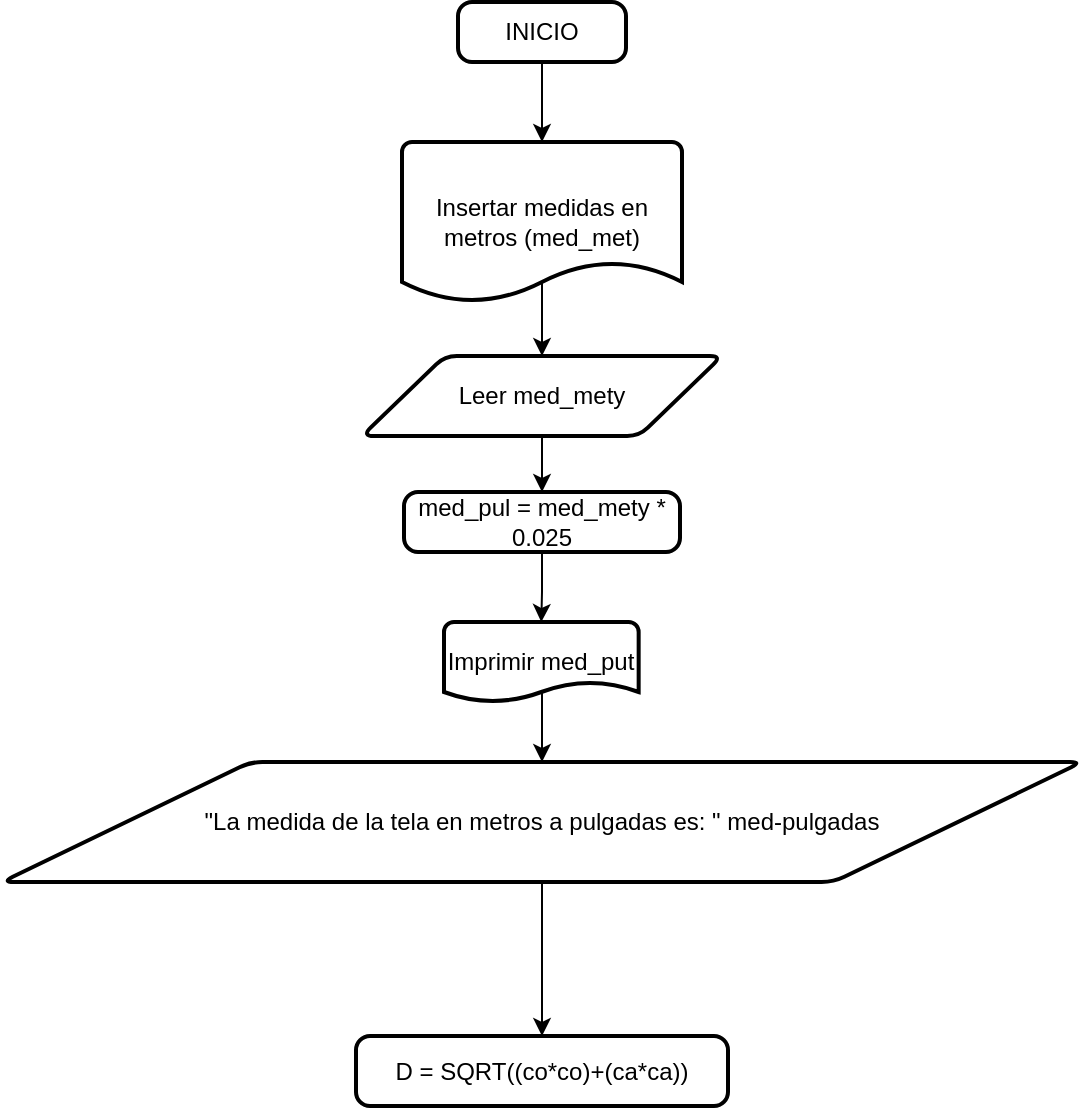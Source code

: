 <mxfile version="26.2.5">
  <diagram name="Página-1" id="3rsLGm6eZWCPfFt62zEs">
    <mxGraphModel dx="1420" dy="786" grid="1" gridSize="10" guides="1" tooltips="1" connect="1" arrows="1" fold="1" page="1" pageScale="1" pageWidth="827" pageHeight="1169" math="0" shadow="0">
      <root>
        <mxCell id="0" />
        <mxCell id="1" parent="0" />
        <mxCell id="VMaj6SFezZGw3qRQuU4A-1" value="INICIO" style="rounded=1;whiteSpace=wrap;html=1;absoluteArcSize=1;arcSize=14;strokeWidth=2;" vertex="1" parent="1">
          <mxGeometry x="372" y="50" width="84" height="30" as="geometry" />
        </mxCell>
        <mxCell id="VMaj6SFezZGw3qRQuU4A-2" style="edgeStyle=orthogonalEdgeStyle;rounded=0;orthogonalLoop=1;jettySize=auto;html=1;entryX=0.5;entryY=0;entryDx=0;entryDy=0;exitX=0.5;exitY=0.838;exitDx=0;exitDy=0;exitPerimeter=0;" edge="1" parent="1" source="VMaj6SFezZGw3qRQuU4A-3" target="VMaj6SFezZGw3qRQuU4A-6">
          <mxGeometry relative="1" as="geometry" />
        </mxCell>
        <mxCell id="VMaj6SFezZGw3qRQuU4A-3" value="Insertar medidas en metros (med_met)" style="strokeWidth=2;html=1;shape=mxgraph.flowchart.document2;whiteSpace=wrap;size=0.25;" vertex="1" parent="1">
          <mxGeometry x="344" y="120" width="140" height="80" as="geometry" />
        </mxCell>
        <mxCell id="VMaj6SFezZGw3qRQuU4A-4" style="edgeStyle=orthogonalEdgeStyle;rounded=0;orthogonalLoop=1;jettySize=auto;html=1;" edge="1" parent="1" source="VMaj6SFezZGw3qRQuU4A-6" target="VMaj6SFezZGw3qRQuU4A-8">
          <mxGeometry relative="1" as="geometry" />
        </mxCell>
        <mxCell id="VMaj6SFezZGw3qRQuU4A-6" value="Leer med_mety" style="shape=parallelogram;html=1;strokeWidth=2;perimeter=parallelogramPerimeter;whiteSpace=wrap;rounded=1;arcSize=12;size=0.23;" vertex="1" parent="1">
          <mxGeometry x="324" y="227" width="180" height="40" as="geometry" />
        </mxCell>
        <mxCell id="VMaj6SFezZGw3qRQuU4A-7" style="edgeStyle=orthogonalEdgeStyle;rounded=0;orthogonalLoop=1;jettySize=auto;html=1;" edge="1" parent="1" source="VMaj6SFezZGw3qRQuU4A-8" target="VMaj6SFezZGw3qRQuU4A-11">
          <mxGeometry relative="1" as="geometry" />
        </mxCell>
        <mxCell id="VMaj6SFezZGw3qRQuU4A-8" value="med_pul = med_mety * 0.025" style="rounded=1;whiteSpace=wrap;html=1;absoluteArcSize=1;arcSize=14;strokeWidth=2;" vertex="1" parent="1">
          <mxGeometry x="345" y="295" width="138" height="30" as="geometry" />
        </mxCell>
        <mxCell id="VMaj6SFezZGw3qRQuU4A-10" style="edgeStyle=orthogonalEdgeStyle;rounded=0;orthogonalLoop=1;jettySize=auto;html=1;entryX=0.5;entryY=0;entryDx=0;entryDy=0;entryPerimeter=0;" edge="1" parent="1" source="VMaj6SFezZGw3qRQuU4A-1" target="VMaj6SFezZGw3qRQuU4A-3">
          <mxGeometry relative="1" as="geometry" />
        </mxCell>
        <mxCell id="VMaj6SFezZGw3qRQuU4A-19" style="edgeStyle=orthogonalEdgeStyle;rounded=0;orthogonalLoop=1;jettySize=auto;html=1;entryX=0.5;entryY=0;entryDx=0;entryDy=0;exitX=0.493;exitY=0.825;exitDx=0;exitDy=0;exitPerimeter=0;" edge="1" parent="1" source="VMaj6SFezZGw3qRQuU4A-11" target="VMaj6SFezZGw3qRQuU4A-14">
          <mxGeometry relative="1" as="geometry" />
        </mxCell>
        <mxCell id="VMaj6SFezZGw3qRQuU4A-11" value="Imprimir med_put" style="strokeWidth=2;html=1;shape=mxgraph.flowchart.document2;whiteSpace=wrap;size=0.25;" vertex="1" parent="1">
          <mxGeometry x="365" y="360" width="97.33" height="40" as="geometry" />
        </mxCell>
        <mxCell id="VMaj6SFezZGw3qRQuU4A-13" style="edgeStyle=orthogonalEdgeStyle;rounded=0;orthogonalLoop=1;jettySize=auto;html=1;" edge="1" parent="1" source="VMaj6SFezZGw3qRQuU4A-14" target="VMaj6SFezZGw3qRQuU4A-18">
          <mxGeometry relative="1" as="geometry" />
        </mxCell>
        <mxCell id="VMaj6SFezZGw3qRQuU4A-14" value="&quot;La medida de la tela en metros a pulgadas es: &quot; med-pulgadas" style="shape=parallelogram;html=1;strokeWidth=2;perimeter=parallelogramPerimeter;whiteSpace=wrap;rounded=1;arcSize=12;size=0.23;" vertex="1" parent="1">
          <mxGeometry x="144" y="430" width="540" height="60" as="geometry" />
        </mxCell>
        <mxCell id="VMaj6SFezZGw3qRQuU4A-18" value="D = SQRT((co*co)+(ca*ca))" style="rounded=1;whiteSpace=wrap;html=1;absoluteArcSize=1;arcSize=14;strokeWidth=2;" vertex="1" parent="1">
          <mxGeometry x="321" y="567" width="186" height="35" as="geometry" />
        </mxCell>
      </root>
    </mxGraphModel>
  </diagram>
</mxfile>

